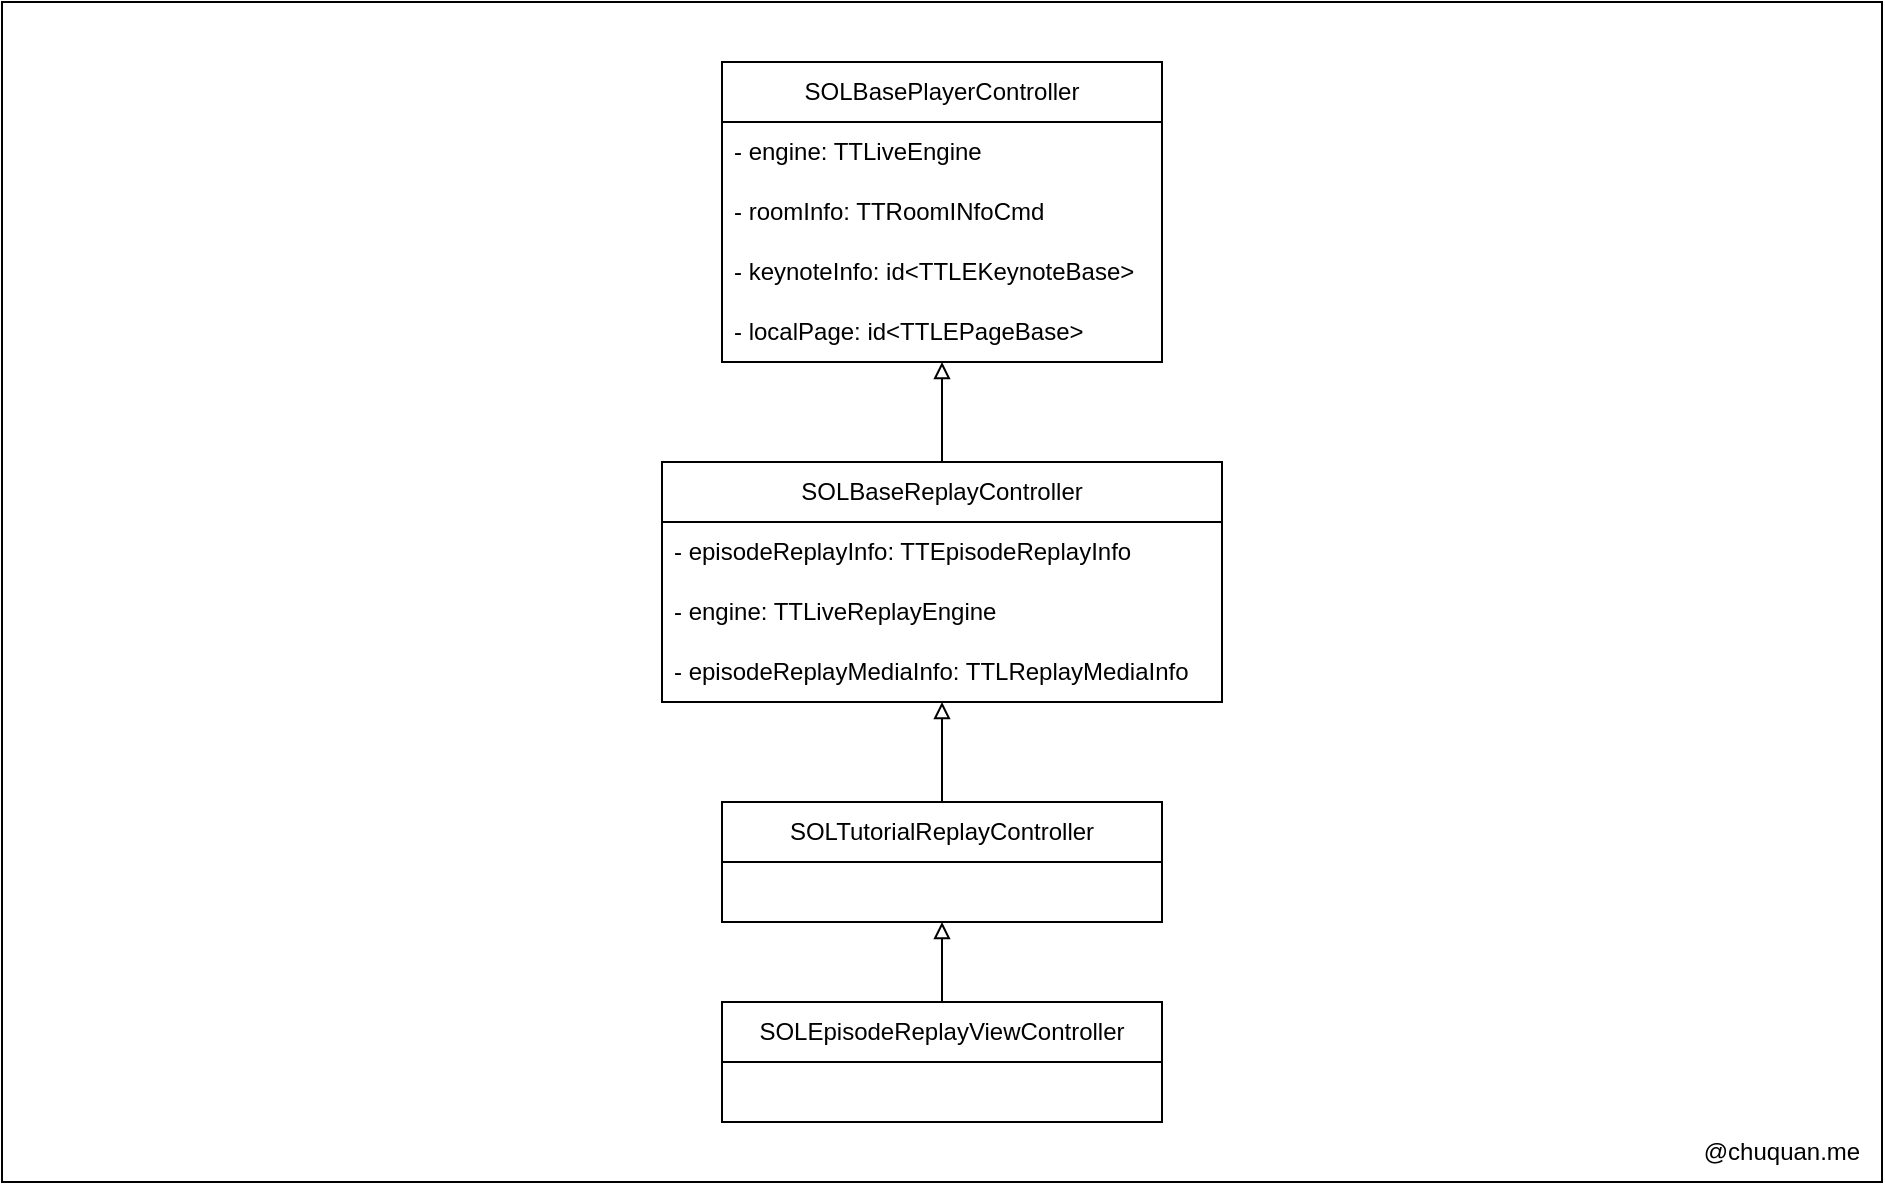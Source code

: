 <mxfile version="25.0.0">
  <diagram name="第 1 页" id="5m8_LA_F6-XBeVCyHke4">
    <mxGraphModel dx="2261" dy="761" grid="1" gridSize="10" guides="1" tooltips="1" connect="1" arrows="1" fold="1" page="1" pageScale="1" pageWidth="827" pageHeight="1169" math="0" shadow="0">
      <root>
        <mxCell id="0" />
        <mxCell id="1" parent="0" />
        <mxCell id="uC4ry1dEJNXP7z14yLf--1" value="SOLBasePlayerController" style="swimlane;fontStyle=0;childLayout=stackLayout;horizontal=1;startSize=30;horizontalStack=0;resizeParent=1;resizeParentMax=0;resizeLast=0;collapsible=1;marginBottom=0;whiteSpace=wrap;html=1;" vertex="1" parent="1">
          <mxGeometry x="270" y="160" width="220" height="150" as="geometry" />
        </mxCell>
        <mxCell id="uC4ry1dEJNXP7z14yLf--2" value="- engine: TTLiveEngine" style="text;strokeColor=none;fillColor=none;align=left;verticalAlign=middle;spacingLeft=4;spacingRight=4;overflow=hidden;points=[[0,0.5],[1,0.5]];portConstraint=eastwest;rotatable=0;whiteSpace=wrap;html=1;" vertex="1" parent="uC4ry1dEJNXP7z14yLf--1">
          <mxGeometry y="30" width="220" height="30" as="geometry" />
        </mxCell>
        <mxCell id="uC4ry1dEJNXP7z14yLf--3" value="- roomInfo: TTRoomINfoCmd" style="text;strokeColor=none;fillColor=none;align=left;verticalAlign=middle;spacingLeft=4;spacingRight=4;overflow=hidden;points=[[0,0.5],[1,0.5]];portConstraint=eastwest;rotatable=0;whiteSpace=wrap;html=1;" vertex="1" parent="uC4ry1dEJNXP7z14yLf--1">
          <mxGeometry y="60" width="220" height="30" as="geometry" />
        </mxCell>
        <mxCell id="uC4ry1dEJNXP7z14yLf--4" value="- keynoteInfo: id&amp;lt;TTLEKeynoteBase&amp;gt;" style="text;strokeColor=none;fillColor=none;align=left;verticalAlign=middle;spacingLeft=4;spacingRight=4;overflow=hidden;points=[[0,0.5],[1,0.5]];portConstraint=eastwest;rotatable=0;whiteSpace=wrap;html=1;" vertex="1" parent="uC4ry1dEJNXP7z14yLf--1">
          <mxGeometry y="90" width="220" height="30" as="geometry" />
        </mxCell>
        <mxCell id="uC4ry1dEJNXP7z14yLf--5" value="- localPage: id&amp;lt;TTLEPageBase&amp;gt;" style="text;strokeColor=none;fillColor=none;align=left;verticalAlign=middle;spacingLeft=4;spacingRight=4;overflow=hidden;points=[[0,0.5],[1,0.5]];portConstraint=eastwest;rotatable=0;whiteSpace=wrap;html=1;" vertex="1" parent="uC4ry1dEJNXP7z14yLf--1">
          <mxGeometry y="120" width="220" height="30" as="geometry" />
        </mxCell>
        <mxCell id="uC4ry1dEJNXP7z14yLf--17" style="edgeStyle=orthogonalEdgeStyle;rounded=0;orthogonalLoop=1;jettySize=auto;html=1;endArrow=block;endFill=0;" edge="1" parent="1" source="uC4ry1dEJNXP7z14yLf--6" target="uC4ry1dEJNXP7z14yLf--1">
          <mxGeometry relative="1" as="geometry" />
        </mxCell>
        <mxCell id="uC4ry1dEJNXP7z14yLf--6" value="SOLBaseReplayController" style="swimlane;fontStyle=0;childLayout=stackLayout;horizontal=1;startSize=30;horizontalStack=0;resizeParent=1;resizeParentMax=0;resizeLast=0;collapsible=1;marginBottom=0;whiteSpace=wrap;html=1;" vertex="1" parent="1">
          <mxGeometry x="240" y="360" width="280" height="120" as="geometry" />
        </mxCell>
        <mxCell id="uC4ry1dEJNXP7z14yLf--7" value="- episodeReplayInfo: TTEpisodeReplayInfo" style="text;strokeColor=none;fillColor=none;align=left;verticalAlign=middle;spacingLeft=4;spacingRight=4;overflow=hidden;points=[[0,0.5],[1,0.5]];portConstraint=eastwest;rotatable=0;whiteSpace=wrap;html=1;" vertex="1" parent="uC4ry1dEJNXP7z14yLf--6">
          <mxGeometry y="30" width="280" height="30" as="geometry" />
        </mxCell>
        <mxCell id="uC4ry1dEJNXP7z14yLf--8" value="- engine: TTLiveReplayEngine" style="text;strokeColor=none;fillColor=none;align=left;verticalAlign=middle;spacingLeft=4;spacingRight=4;overflow=hidden;points=[[0,0.5],[1,0.5]];portConstraint=eastwest;rotatable=0;whiteSpace=wrap;html=1;" vertex="1" parent="uC4ry1dEJNXP7z14yLf--6">
          <mxGeometry y="60" width="280" height="30" as="geometry" />
        </mxCell>
        <mxCell id="uC4ry1dEJNXP7z14yLf--9" value="- episodeReplayMediaInfo: TTLReplayMediaInfo" style="text;strokeColor=none;fillColor=none;align=left;verticalAlign=middle;spacingLeft=4;spacingRight=4;overflow=hidden;points=[[0,0.5],[1,0.5]];portConstraint=eastwest;rotatable=0;whiteSpace=wrap;html=1;" vertex="1" parent="uC4ry1dEJNXP7z14yLf--6">
          <mxGeometry y="90" width="280" height="30" as="geometry" />
        </mxCell>
        <mxCell id="uC4ry1dEJNXP7z14yLf--18" style="edgeStyle=orthogonalEdgeStyle;rounded=0;orthogonalLoop=1;jettySize=auto;html=1;endArrow=block;endFill=0;" edge="1" parent="1" source="uC4ry1dEJNXP7z14yLf--11" target="uC4ry1dEJNXP7z14yLf--6">
          <mxGeometry relative="1" as="geometry" />
        </mxCell>
        <mxCell id="uC4ry1dEJNXP7z14yLf--11" value="SOLTutorialReplayController" style="swimlane;fontStyle=0;childLayout=stackLayout;horizontal=1;startSize=30;horizontalStack=0;resizeParent=1;resizeParentMax=0;resizeLast=0;collapsible=1;marginBottom=0;whiteSpace=wrap;html=1;" vertex="1" parent="1">
          <mxGeometry x="270" y="530" width="220" height="60" as="geometry" />
        </mxCell>
        <mxCell id="uC4ry1dEJNXP7z14yLf--19" style="edgeStyle=orthogonalEdgeStyle;rounded=0;orthogonalLoop=1;jettySize=auto;html=1;endArrow=block;endFill=0;" edge="1" parent="1" source="uC4ry1dEJNXP7z14yLf--16" target="uC4ry1dEJNXP7z14yLf--11">
          <mxGeometry relative="1" as="geometry" />
        </mxCell>
        <mxCell id="uC4ry1dEJNXP7z14yLf--16" value="SOLEpisodeReplayViewController" style="swimlane;fontStyle=0;childLayout=stackLayout;horizontal=1;startSize=30;horizontalStack=0;resizeParent=1;resizeParentMax=0;resizeLast=0;collapsible=1;marginBottom=0;whiteSpace=wrap;html=1;" vertex="1" parent="1">
          <mxGeometry x="270" y="630" width="220" height="60" as="geometry" />
        </mxCell>
        <mxCell id="uC4ry1dEJNXP7z14yLf--20" value="" style="rounded=0;whiteSpace=wrap;html=1;fillColor=none;" vertex="1" parent="1">
          <mxGeometry x="-90" y="130" width="940" height="590" as="geometry" />
        </mxCell>
        <mxCell id="uC4ry1dEJNXP7z14yLf--21" value="@chuquan.me" style="text;html=1;align=center;verticalAlign=middle;whiteSpace=wrap;rounded=0;" vertex="1" parent="1">
          <mxGeometry x="750" y="690" width="100" height="30" as="geometry" />
        </mxCell>
      </root>
    </mxGraphModel>
  </diagram>
</mxfile>
